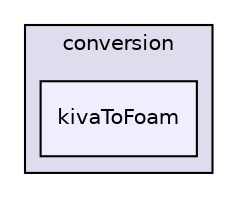 digraph "applications/utilities/mesh/conversion/kivaToFoam" {
  bgcolor=transparent;
  compound=true
  node [ fontsize="10", fontname="Helvetica"];
  edge [ labelfontsize="10", labelfontname="Helvetica"];
  subgraph clusterdir_5148cfe1bce83bc5fdc09a52963260a1 {
    graph [ bgcolor="#ddddee", pencolor="black", label="conversion" fontname="Helvetica", fontsize="10", URL="dir_5148cfe1bce83bc5fdc09a52963260a1.html"]
  dir_70a35c3100dccfae8438cdc5e1bf1d20 [shape=box, label="kivaToFoam", style="filled", fillcolor="#eeeeff", pencolor="black", URL="dir_70a35c3100dccfae8438cdc5e1bf1d20.html"];
  }
}
